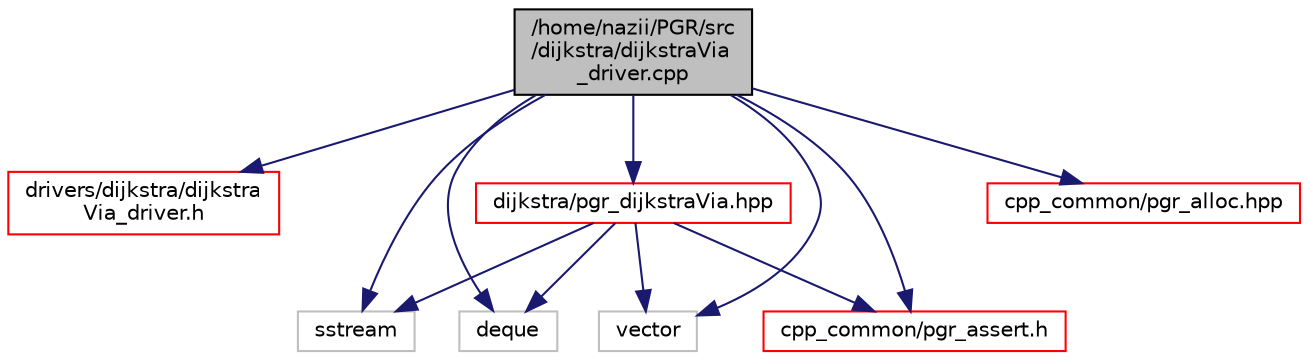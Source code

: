 digraph "/home/nazii/PGR/src/dijkstra/dijkstraVia_driver.cpp"
{
  edge [fontname="Helvetica",fontsize="10",labelfontname="Helvetica",labelfontsize="10"];
  node [fontname="Helvetica",fontsize="10",shape=record];
  Node0 [label="/home/nazii/PGR/src\l/dijkstra/dijkstraVia\l_driver.cpp",height=0.2,width=0.4,color="black", fillcolor="grey75", style="filled", fontcolor="black"];
  Node0 -> Node1 [color="midnightblue",fontsize="10",style="solid",fontname="Helvetica"];
  Node1 [label="drivers/dijkstra/dijkstra\lVia_driver.h",height=0.2,width=0.4,color="red", fillcolor="white", style="filled",URL="$dijkstraVia__driver_8h.html"];
  Node0 -> Node7 [color="midnightblue",fontsize="10",style="solid",fontname="Helvetica"];
  Node7 [label="sstream",height=0.2,width=0.4,color="grey75", fillcolor="white", style="filled"];
  Node0 -> Node8 [color="midnightblue",fontsize="10",style="solid",fontname="Helvetica"];
  Node8 [label="deque",height=0.2,width=0.4,color="grey75", fillcolor="white", style="filled"];
  Node0 -> Node9 [color="midnightblue",fontsize="10",style="solid",fontname="Helvetica"];
  Node9 [label="vector",height=0.2,width=0.4,color="grey75", fillcolor="white", style="filled"];
  Node0 -> Node10 [color="midnightblue",fontsize="10",style="solid",fontname="Helvetica"];
  Node10 [label="dijkstra/pgr_dijkstraVia.hpp",height=0.2,width=0.4,color="red", fillcolor="white", style="filled",URL="$pgr__dijkstraVia_8hpp.html"];
  Node10 -> Node7 [color="midnightblue",fontsize="10",style="solid",fontname="Helvetica"];
  Node10 -> Node8 [color="midnightblue",fontsize="10",style="solid",fontname="Helvetica"];
  Node10 -> Node9 [color="midnightblue",fontsize="10",style="solid",fontname="Helvetica"];
  Node10 -> Node34 [color="midnightblue",fontsize="10",style="solid",fontname="Helvetica"];
  Node34 [label="cpp_common/pgr_assert.h",height=0.2,width=0.4,color="red", fillcolor="white", style="filled",URL="$pgr__assert_8h.html",tooltip="Assertions Handling. "];
  Node0 -> Node37 [color="midnightblue",fontsize="10",style="solid",fontname="Helvetica"];
  Node37 [label="cpp_common/pgr_alloc.hpp",height=0.2,width=0.4,color="red", fillcolor="white", style="filled",URL="$pgr__alloc_8hpp.html"];
  Node0 -> Node34 [color="midnightblue",fontsize="10",style="solid",fontname="Helvetica"];
}
